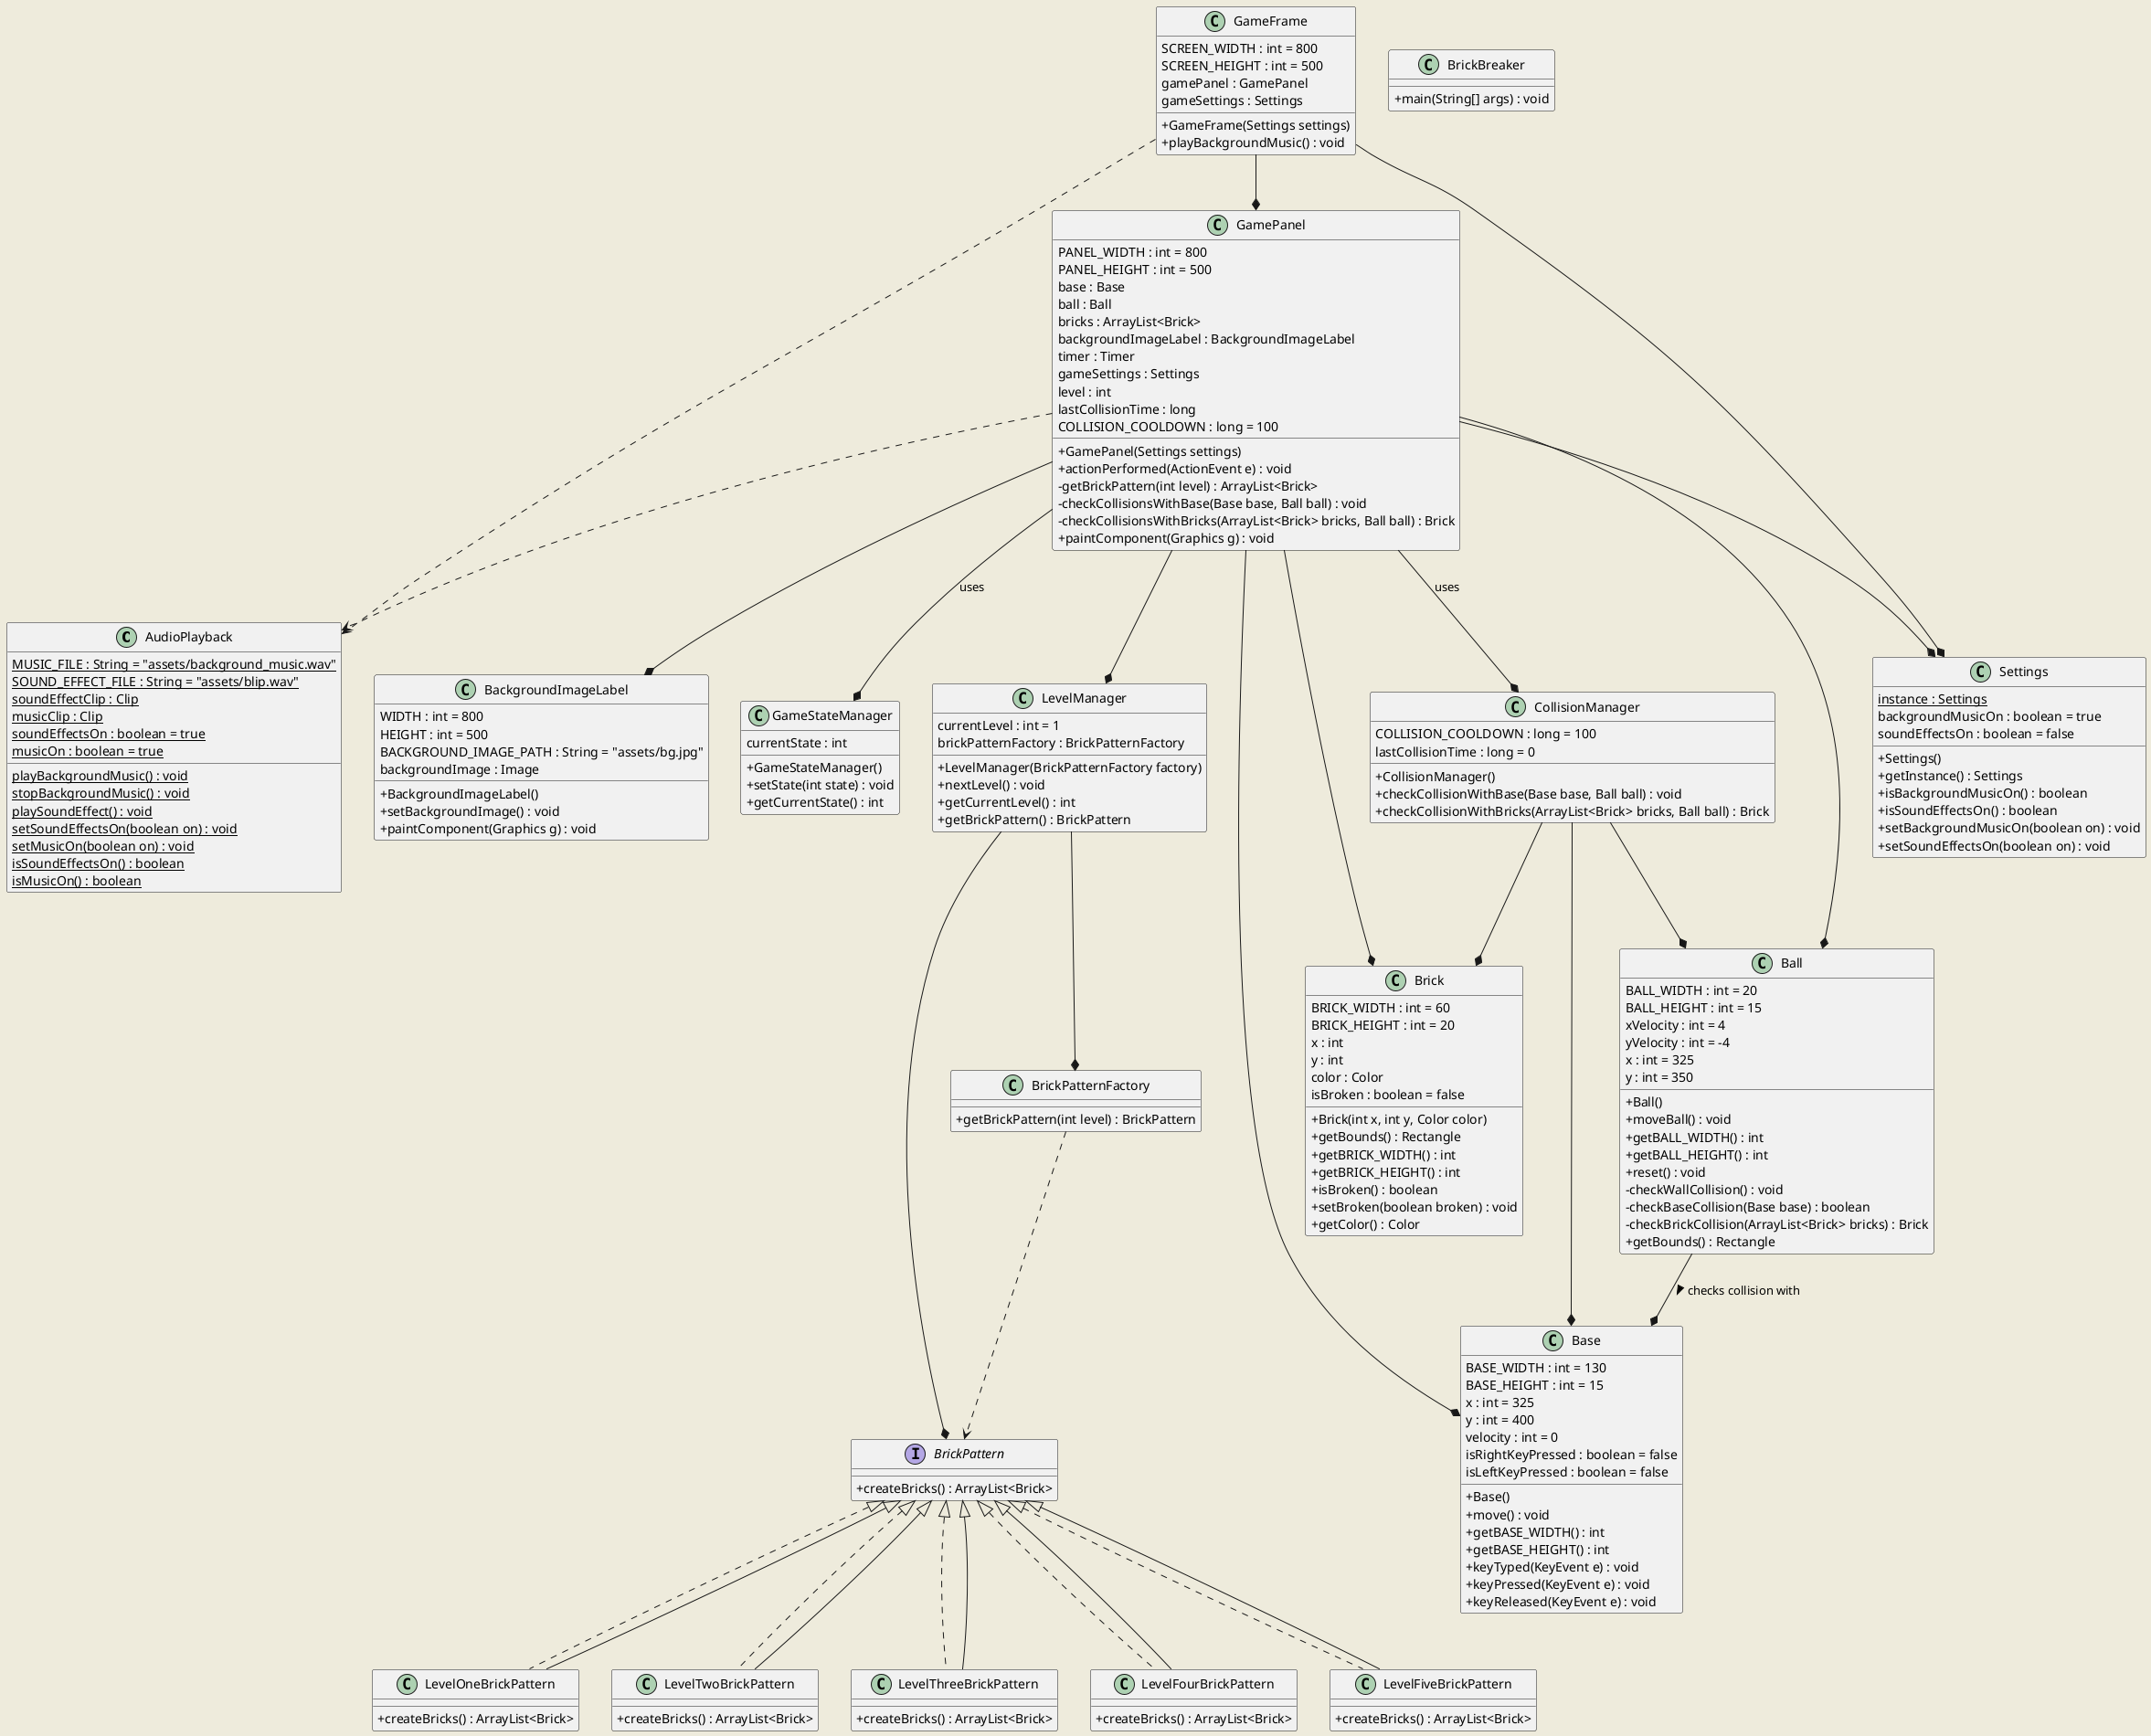 @startuml
skinparam classAttributeIconSize 0
skinparam backgroundColor #EEEBDC

   class AudioPlayback {
    {static} MUSIC_FILE : String = "assets/background_music.wav"
    {static} SOUND_EFFECT_FILE : String = "assets/blip.wav"
    {static} soundEffectClip : Clip
    {static} musicClip : Clip
    {static} soundEffectsOn : boolean = true
    {static} musicOn : boolean = true
    {static} playBackgroundMusic() : void
    {static} stopBackgroundMusic() : void
    {static} playSoundEffect() : void
    {static} setSoundEffectsOn(boolean on) : void
    {static} setMusicOn(boolean on) : void
    {static} isSoundEffectsOn() : boolean
    {static} isMusicOn() : boolean
  }

  class BackgroundImageLabel  {
    WIDTH : int = 800
    HEIGHT : int = 500
    BACKGROUND_IMAGE_PATH : String = "assets/bg.jpg"
    backgroundImage : Image
    + BackgroundImageLabel()
    + setBackgroundImage() : void
    + paintComponent(Graphics g) : void
  }

  class Settings {
    {static} instance : Settings
    backgroundMusicOn : boolean = true
    soundEffectsOn : boolean = false
    + Settings()
    + getInstance() : Settings
    + isBackgroundMusicOn() : boolean
    + isSoundEffectsOn() : boolean
    + setBackgroundMusicOn(boolean on) : void
    + setSoundEffectsOn(boolean on) : void
  }

  class GameFrame  {
    SCREEN_WIDTH : int = 800
    SCREEN_HEIGHT : int = 500
    gamePanel : GamePanel
    gameSettings : Settings
    + GameFrame(Settings settings)
    + playBackgroundMusic() : void
  }

  class BrickBreaker {
    + main(String[] args) : void
  }

  class GameStateManager {
    currentState : int
    + GameStateManager()
    + setState(int state) : void
    + getCurrentState() : int
  }

  class GamePanel  {
    PANEL_WIDTH : int = 800
    PANEL_HEIGHT : int = 500
    base : Base
    ball : Ball
    bricks : ArrayList<Brick>
    backgroundImageLabel : BackgroundImageLabel
    timer : Timer
    gameSettings : Settings
    level : int
    lastCollisionTime : long
    COLLISION_COOLDOWN : long = 100
    + GamePanel(Settings settings)
    + actionPerformed(ActionEvent e) : void
    - getBrickPattern(int level) : ArrayList<Brick>
    - checkCollisionsWithBase(Base base, Ball ball) : void
    - checkCollisionsWithBricks(ArrayList<Brick> bricks, Ball ball) : Brick
    + paintComponent(Graphics g) : void
  }

  class LevelManager {
    currentLevel : int = 1
    brickPatternFactory : BrickPatternFactory
    + LevelManager(BrickPatternFactory factory)
    + nextLevel() : void
    + getCurrentLevel() : int
    + getBrickPattern() : BrickPattern
  }

  class CollisionManager {
    COLLISION_COOLDOWN : long = 100
    lastCollisionTime : long = 0
    + CollisionManager()
    + checkCollisionWithBase(Base base, Ball ball) : void
    + checkCollisionWithBricks(ArrayList<Brick> bricks, Ball ball) : Brick
  }

  class Brick {
    BRICK_WIDTH : int = 60
    BRICK_HEIGHT : int = 20
    x : int
    y : int
    color : Color
    isBroken : boolean = false
    + Brick(int x, int y, Color color)
    + getBounds() : Rectangle
    + getBRICK_WIDTH() : int
    + getBRICK_HEIGHT() : int
    + isBroken() : boolean
    + setBroken(boolean broken) : void
    + getColor() : Color
  }

  class Base   {
    BASE_WIDTH : int = 130
    BASE_HEIGHT : int = 15
    x : int = 325
    y : int = 400
    velocity : int = 0
    isRightKeyPressed : boolean = false
    isLeftKeyPressed : boolean = false
    + Base()
    + move() : void
    + getBASE_WIDTH() : int
    + getBASE_HEIGHT() : int
    + keyTyped(KeyEvent e) : void
    + keyPressed(KeyEvent e) : void
    + keyReleased(KeyEvent e) : void
  }

  class Ball  {
    BALL_WIDTH : int = 20
    BALL_HEIGHT : int = 15
    xVelocity : int = 4
    yVelocity : int = -4
    x : int = 325
    y : int = 350
    + Ball()
    + moveBall() : void
    + getBALL_WIDTH() : int
    + getBALL_HEIGHT() : int
    + reset() : void
    - checkWallCollision() : void
    - checkBaseCollision(Base base) : boolean
    - checkBrickCollision(ArrayList<Brick> bricks) : Brick
    + getBounds() : Rectangle
  }

  class BrickPatternFactory {
    + getBrickPattern(int level) : BrickPattern
  }

  interface BrickPattern {
    + createBricks() : ArrayList<Brick>
  }

  class LevelOneBrickPattern implements BrickPattern {
    + createBricks() : ArrayList<Brick>
  }

  class LevelTwoBrickPattern implements BrickPattern {
    + createBricks() : ArrayList<Brick>
  }

  class LevelThreeBrickPattern implements BrickPattern {
    + createBricks() : ArrayList<Brick>
  }

  class LevelFourBrickPattern implements BrickPattern {
    + createBricks() : ArrayList<Brick>
  }

  class LevelFiveBrickPattern implements BrickPattern {
    + createBricks() : ArrayList<Brick>
  }

  GameFrame --* GamePanel
  GameFrame --* Settings
  GamePanel --* Base
  GamePanel --* Ball
  GamePanel --* BackgroundImageLabel
  GamePanel --* Brick
  GamePanel --* Settings
  GamePanel --* LevelManager
  LevelManager --* BrickPatternFactory
  LevelManager --* BrickPattern
  BrickPatternFactory ..> BrickPattern
  LevelOneBrickPattern --|> BrickPattern
  LevelTwoBrickPattern --|> BrickPattern
  LevelThreeBrickPattern --|> BrickPattern
  LevelFourBrickPattern --|> BrickPattern
  LevelFiveBrickPattern --|> BrickPattern
  GameFrame ..> AudioPlayback
  GamePanel ..> AudioPlayback
  Ball --* Base : checks collision with >
  GamePanel --* CollisionManager : uses
  CollisionManager --* Base
  CollisionManager --* Ball
  CollisionManager --* Brick
  GamePanel --* GameStateManager : uses
}

@enduml